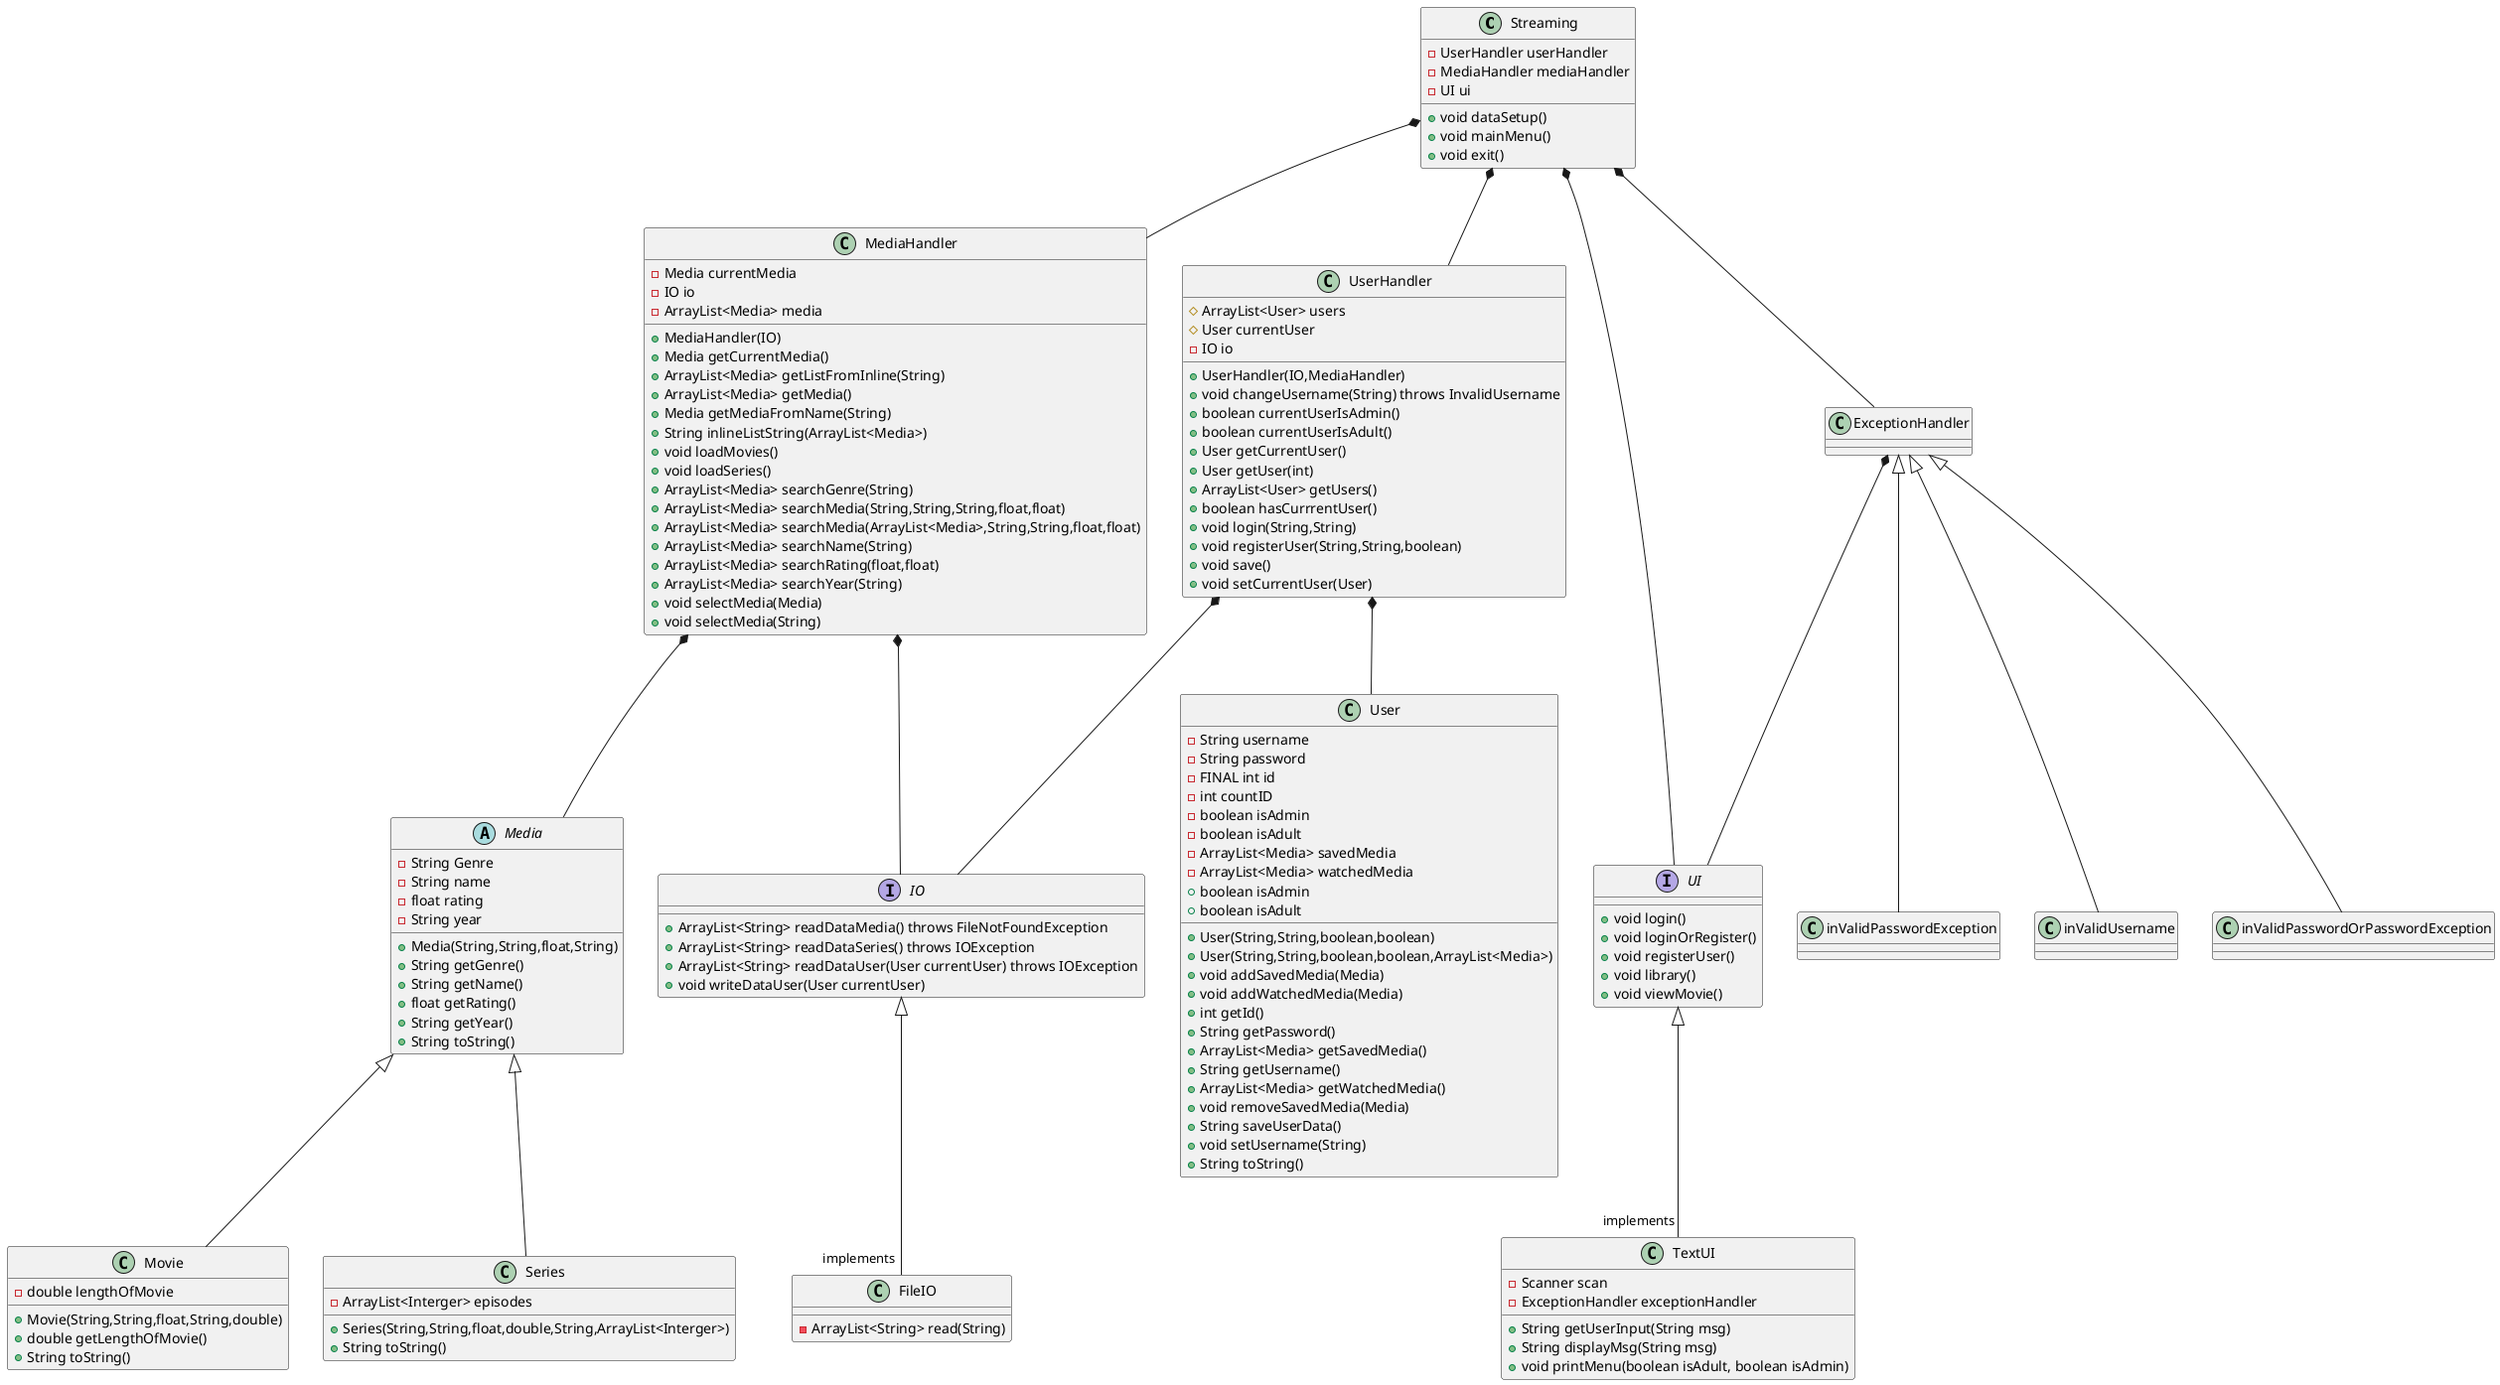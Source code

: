 @startuml
'https://plantuml.com/class-diagram

class Streaming
class MediaHandler{
- Media currentMedia
- IO io
- ArrayList<Media> media
+ MediaHandler(IO)
+ Media getCurrentMedia()
+ ArrayList<Media> getListFromInline(String)
+ ArrayList<Media> getMedia()
+ Media getMediaFromName(String)
+ String inlineListString(ArrayList<Media>)
+ void loadMovies()
+ void loadSeries()
+ ArrayList<Media> searchGenre(String)
+ ArrayList<Media> searchMedia(String,String,String,float,float)
+ ArrayList<Media> searchMedia(ArrayList<Media>,String,String,float,float)
+ ArrayList<Media> searchName(String)
+ ArrayList<Media> searchRating(float,float)
+ ArrayList<Media> searchYear(String)
+ void selectMedia(Media)
+ void selectMedia(String)
}
abstract class Media{
- String Genre
- String name
- float rating
- String year
+ Media(String,String,float,String)
+ String getGenre()
+ String getName()
+ float getRating()
+ String getYear()
+ String toString()
}
class Movie{
- double lengthOfMovie
+ Movie(String,String,float,String,double)
+ double getLengthOfMovie()
+ String toString()
}
class Series{
- ArrayList<Interger> episodes
+ Series(String,String,float,double,String,ArrayList<Interger>)
+ String toString()
}
class UserHandler{
# ArrayList<User> users
# User currentUser
- IO io
+ UserHandler(IO,MediaHandler)
+ void changeUsername(String) throws InvalidUsername
+ boolean currentUserIsAdmin()
+ boolean currentUserIsAdult()
+ User getCurrentUser()
+ User getUser(int)
+ ArrayList<User> getUsers()
+ boolean hasCurrrentUser()
+ void login(String,String)
+ void registerUser(String,String,boolean)
+ void save()
+ void setCurrentUser(User)
}
class User{
- String username
- String password
- FINAL int id
- int countID
- boolean isAdmin
- boolean isAdult
- ArrayList<Media> savedMedia
- ArrayList<Media> watchedMedia
+ User(String,String,boolean,boolean)
+ User(String,String,boolean,boolean,ArrayList<Media>)
+ void addSavedMedia(Media)
+ void addWatchedMedia(Media)
+ int getId()
+ String getPassword()
+ ArrayList<Media> getSavedMedia()
+ String getUsername()
+ ArrayList<Media> getWatchedMedia()
+ boolean isAdmin
+ boolean isAdult
+ void removeSavedMedia(Media)
+ String saveUserData()
+ void setUsername(String)
+ String toString()
}
class FileIO
interface IO
interface UI
class TextUI
class ExceptionHandler



Streaming *-- UserHandler
UserHandler *-- User
Streaming *-- MediaHandler
MediaHandler *-- Media
Media <|--  Movie
Media <|--  Series

IO <|-- "implements" FileIO
UI <|-- "implements" TextUI
ExceptionHandler *-- UI
ExceptionHandler <|-- inValidPasswordException
ExceptionHandler <|-- inValidUsername
ExceptionHandler <|-- inValidPasswordOrPasswordException
Streaming *-- ExceptionHandler
UserHandler *-- IO
MediaHandler *-- IO
'''Streaming *-- IO
Streaming *-- UI

Streaming : - UserHandler userHandler
Streaming : - MediaHandler mediaHandler
Streaming : - UI ui
'''Streaming : - IO io
Streaming : + void dataSetup()
Streaming : + void mainMenu()
Streaming : + void exit()

TextUI : - Scanner scan
TextUI : + String getUserInput(String msg)
TextUI : + String displayMsg(String msg)
TextUI : + void printMenu(boolean isAdult, boolean isAdmin)
TextUI : - ExceptionHandler exceptionHandler


IO : + ArrayList<String> readDataMedia() throws FileNotFoundException
IO : + ArrayList<String> readDataSeries() throws IOException
IO : + ArrayList<String> readDataUser(User currentUser) throws IOException
IO : + void writeDataUser(User currentUser)

UI : + void login()
UI : + void loginOrRegister()
UI : + void registerUser()
UI : + void library()
UI : + void viewMovie()

FileIO : - ArrayList<String> read(String)



@enduml